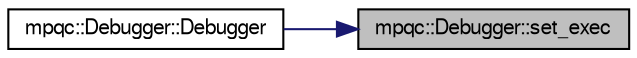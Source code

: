 digraph "mpqc::Debugger::set_exec"
{
 // LATEX_PDF_SIZE
  edge [fontname="FreeSans",fontsize="10",labelfontname="FreeSans",labelfontsize="10"];
  node [fontname="FreeSans",fontsize="10",shape=record];
  rankdir="RL";
  Node1 [label="mpqc::Debugger::set_exec",height=0.2,width=0.4,color="black", fillcolor="grey75", style="filled", fontcolor="black",tooltip=" "];
  Node1 -> Node2 [dir="back",color="midnightblue",fontsize="10",style="solid",fontname="FreeSans"];
  Node2 [label="mpqc::Debugger::Debugger",height=0.2,width=0.4,color="black", fillcolor="white", style="filled",URL="$classmpqc_1_1_debugger.html#aefd3fb0dcd8a59ab403fdb4587184e59",tooltip="Programmatic construction of Debugger."];
}
